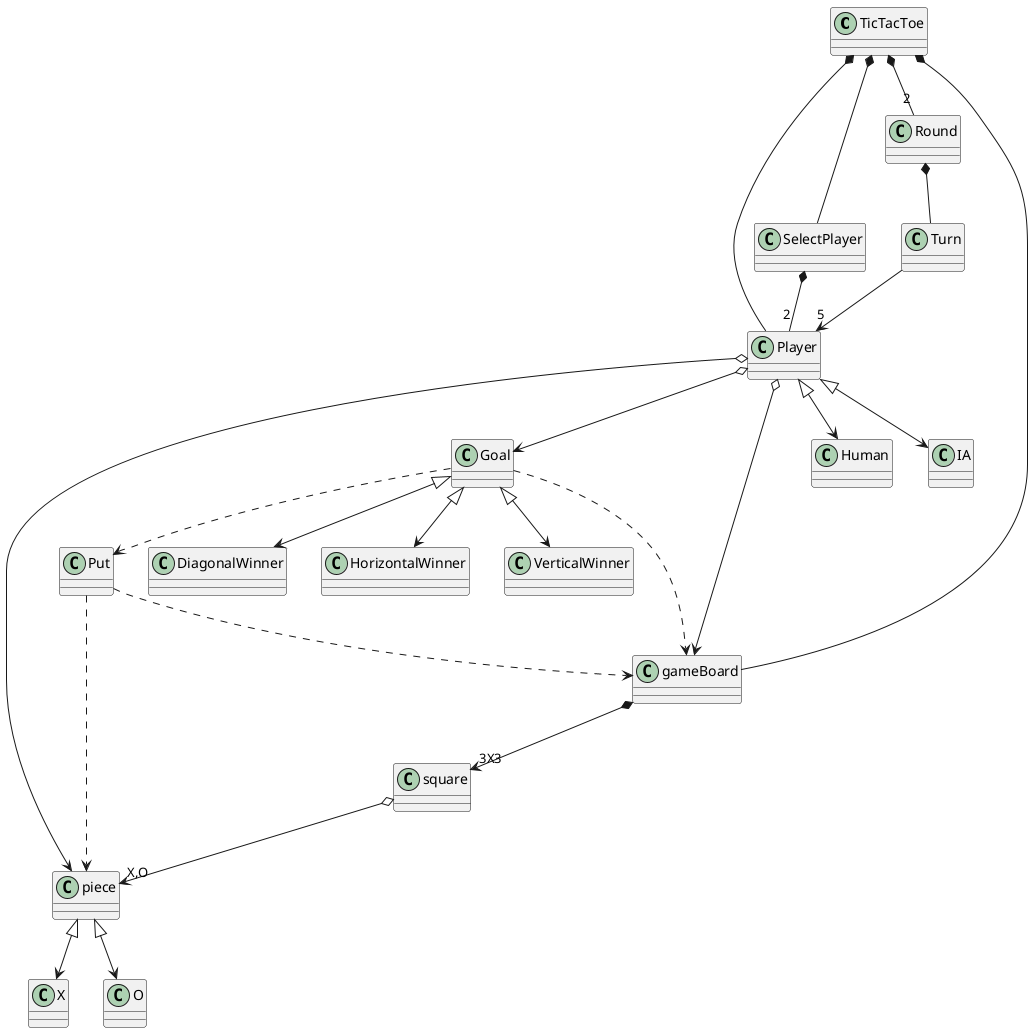 @startuml
'https://plantuml.com/state-diagram
TicTacToe *-down- Player
TicTacToe *-down- gameBoard
TicTacToe *-down- SelectPlayer
SelectPlayer*-- "2" Player
TicTacToe*--"2" Round
Round*--Turn
Turn -down-> "5" Player

piece <|-down-> X
piece <|-down-> O

Goal <|-down->VerticalWinner
Goal <|-down->DiagonalWinner
Goal <|-down->HorizontalWinner
Goal ..>gameBoard
gameBoard*-down-> "3X3" square

/'square o-down->"size" Row
square o-down-> "size" Column'/
square o-down-> "X,O"piece

Player o-down-> Goal
Player <|-down->Human
Player <|-down->IA
Player o-down->piece
Player o-down-> gameBoard
Goal..>Put
Put..>gameBoard
Put..>piece
@enduml